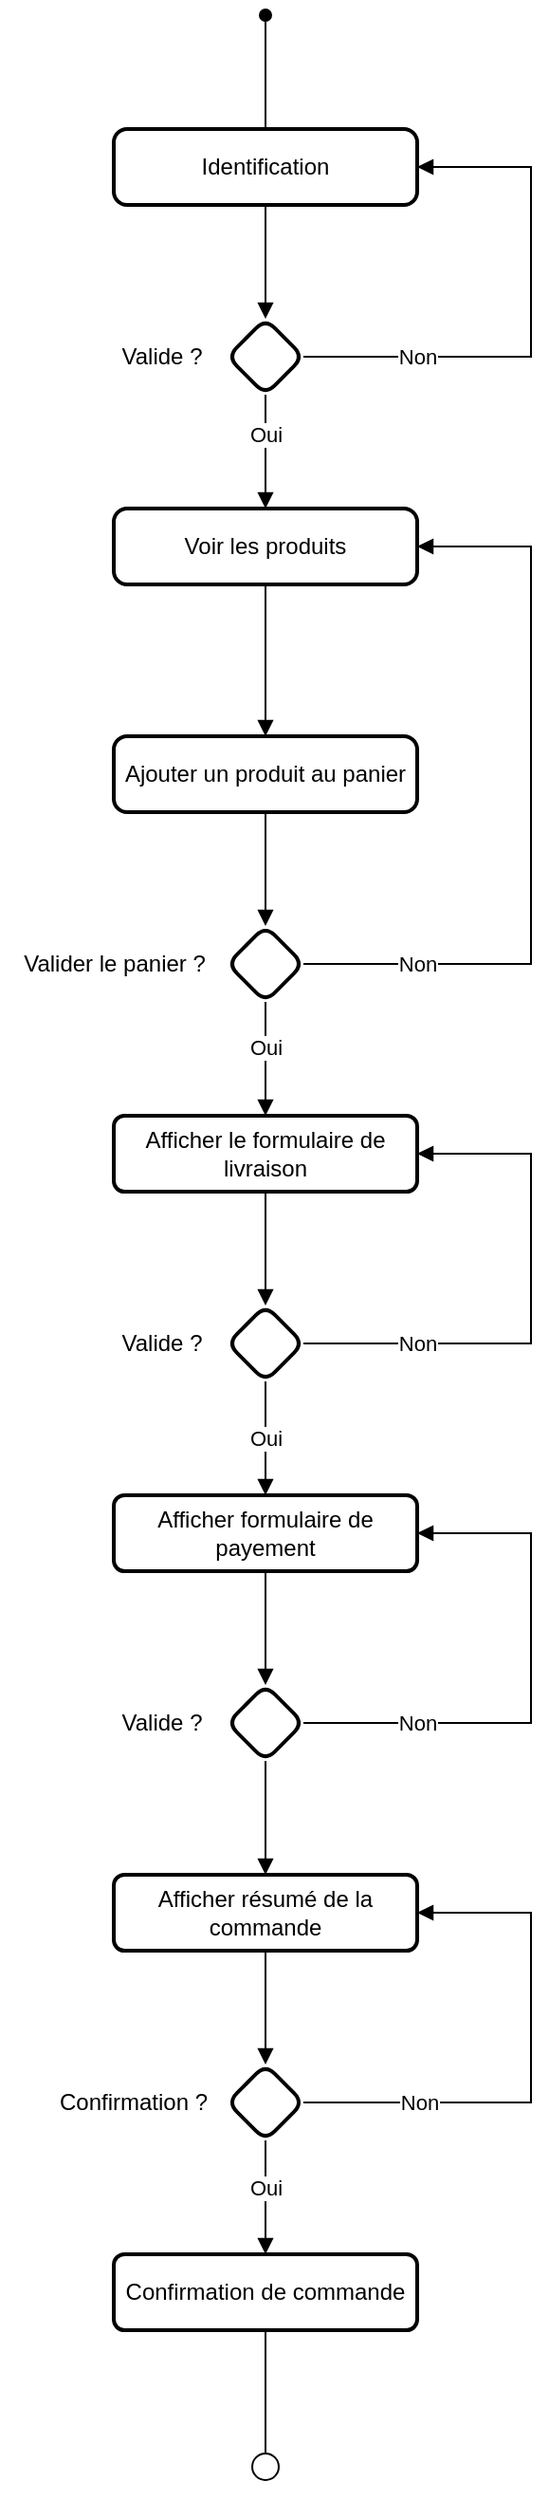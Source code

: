 <mxfile version="20.8.16" type="device"><diagram name="Page-1" id="jZmXws79eMk_lRXZXYyO"><mxGraphModel dx="1941" dy="1204" grid="1" gridSize="10" guides="1" tooltips="1" connect="1" arrows="1" fold="1" page="1" pageScale="1" pageWidth="850" pageHeight="1100" math="0" shadow="0"><root><mxCell id="0"/><mxCell id="1" parent="0"/><mxCell id="QCouXfPvmGPO9ySOjNiE-2" style="edgeStyle=orthogonalEdgeStyle;rounded=0;orthogonalLoop=1;jettySize=auto;html=1;endArrow=oval;endFill=1;" edge="1" parent="1" source="QCouXfPvmGPO9ySOjNiE-1"><mxGeometry relative="1" as="geometry"><mxPoint x="440" y="20" as="targetPoint"/></mxGeometry></mxCell><mxCell id="QCouXfPvmGPO9ySOjNiE-4" value="" style="edgeStyle=orthogonalEdgeStyle;rounded=0;orthogonalLoop=1;jettySize=auto;html=1;endArrow=block;endFill=1;" edge="1" parent="1" source="QCouXfPvmGPO9ySOjNiE-1" target="QCouXfPvmGPO9ySOjNiE-3"><mxGeometry relative="1" as="geometry"/></mxCell><mxCell id="QCouXfPvmGPO9ySOjNiE-1" value="Identification" style="rounded=1;whiteSpace=wrap;html=1;absoluteArcSize=1;arcSize=14;strokeWidth=2;" vertex="1" parent="1"><mxGeometry x="360" y="80" width="160" height="40" as="geometry"/></mxCell><mxCell id="QCouXfPvmGPO9ySOjNiE-5" style="edgeStyle=orthogonalEdgeStyle;rounded=0;orthogonalLoop=1;jettySize=auto;html=1;entryX=1;entryY=0.5;entryDx=0;entryDy=0;endArrow=block;endFill=1;" edge="1" parent="1" source="QCouXfPvmGPO9ySOjNiE-3" target="QCouXfPvmGPO9ySOjNiE-1"><mxGeometry relative="1" as="geometry"><Array as="points"><mxPoint x="580" y="200"/><mxPoint x="580" y="100"/></Array></mxGeometry></mxCell><mxCell id="QCouXfPvmGPO9ySOjNiE-12" value="Non" style="edgeLabel;html=1;align=center;verticalAlign=middle;resizable=0;points=[];" vertex="1" connectable="0" parent="QCouXfPvmGPO9ySOjNiE-5"><mxGeometry x="-0.656" relative="1" as="geometry"><mxPoint x="12" as="offset"/></mxGeometry></mxCell><mxCell id="QCouXfPvmGPO9ySOjNiE-7" style="edgeStyle=orthogonalEdgeStyle;rounded=0;orthogonalLoop=1;jettySize=auto;html=1;entryX=0.5;entryY=0;entryDx=0;entryDy=0;endArrow=block;endFill=1;" edge="1" parent="1" source="QCouXfPvmGPO9ySOjNiE-3" target="QCouXfPvmGPO9ySOjNiE-6"><mxGeometry relative="1" as="geometry"/></mxCell><mxCell id="QCouXfPvmGPO9ySOjNiE-11" value="Oui" style="edgeLabel;html=1;align=center;verticalAlign=middle;resizable=0;points=[];" vertex="1" connectable="0" parent="QCouXfPvmGPO9ySOjNiE-7"><mxGeometry x="-0.185" y="1" relative="1" as="geometry"><mxPoint x="-1" y="-4" as="offset"/></mxGeometry></mxCell><mxCell id="QCouXfPvmGPO9ySOjNiE-3" value="" style="rhombus;whiteSpace=wrap;html=1;rounded=1;arcSize=14;strokeWidth=2;" vertex="1" parent="1"><mxGeometry x="420" y="180" width="40" height="40" as="geometry"/></mxCell><mxCell id="QCouXfPvmGPO9ySOjNiE-21" value="" style="edgeStyle=orthogonalEdgeStyle;rounded=0;orthogonalLoop=1;jettySize=auto;html=1;endArrow=block;endFill=1;" edge="1" parent="1" source="QCouXfPvmGPO9ySOjNiE-6" target="QCouXfPvmGPO9ySOjNiE-20"><mxGeometry relative="1" as="geometry"/></mxCell><mxCell id="QCouXfPvmGPO9ySOjNiE-6" value="Voir les produits" style="rounded=1;whiteSpace=wrap;html=1;absoluteArcSize=1;arcSize=14;strokeWidth=2;" vertex="1" parent="1"><mxGeometry x="360" y="280" width="160" height="40" as="geometry"/></mxCell><mxCell id="QCouXfPvmGPO9ySOjNiE-9" value="Valide ?" style="text;html=1;align=center;verticalAlign=middle;resizable=0;points=[];autosize=1;strokeColor=none;fillColor=none;" vertex="1" parent="1"><mxGeometry x="350" y="185" width="70" height="30" as="geometry"/></mxCell><mxCell id="QCouXfPvmGPO9ySOjNiE-23" value="" style="edgeStyle=orthogonalEdgeStyle;rounded=0;orthogonalLoop=1;jettySize=auto;html=1;endArrow=block;endFill=1;" edge="1" parent="1" source="QCouXfPvmGPO9ySOjNiE-20" target="QCouXfPvmGPO9ySOjNiE-22"><mxGeometry relative="1" as="geometry"/></mxCell><mxCell id="QCouXfPvmGPO9ySOjNiE-20" value="Ajouter un produit au panier" style="rounded=1;whiteSpace=wrap;html=1;absoluteArcSize=1;arcSize=14;strokeWidth=2;" vertex="1" parent="1"><mxGeometry x="360" y="400" width="160" height="40" as="geometry"/></mxCell><mxCell id="QCouXfPvmGPO9ySOjNiE-24" style="edgeStyle=orthogonalEdgeStyle;rounded=0;orthogonalLoop=1;jettySize=auto;html=1;exitX=1;exitY=0.5;exitDx=0;exitDy=0;entryX=1;entryY=0.5;entryDx=0;entryDy=0;endArrow=block;endFill=1;" edge="1" parent="1" source="QCouXfPvmGPO9ySOjNiE-22" target="QCouXfPvmGPO9ySOjNiE-6"><mxGeometry relative="1" as="geometry"><Array as="points"><mxPoint x="580" y="520"/><mxPoint x="580" y="300"/></Array></mxGeometry></mxCell><mxCell id="QCouXfPvmGPO9ySOjNiE-26" value="Non" style="edgeLabel;html=1;align=center;verticalAlign=middle;resizable=0;points=[];" vertex="1" connectable="0" parent="QCouXfPvmGPO9ySOjNiE-24"><mxGeometry x="-0.744" y="-2" relative="1" as="geometry"><mxPoint x="9" y="-2" as="offset"/></mxGeometry></mxCell><mxCell id="QCouXfPvmGPO9ySOjNiE-28" value="" style="edgeStyle=orthogonalEdgeStyle;rounded=0;orthogonalLoop=1;jettySize=auto;html=1;endArrow=block;endFill=1;" edge="1" parent="1" source="QCouXfPvmGPO9ySOjNiE-22" target="QCouXfPvmGPO9ySOjNiE-27"><mxGeometry relative="1" as="geometry"/></mxCell><mxCell id="QCouXfPvmGPO9ySOjNiE-29" value="Oui" style="edgeLabel;html=1;align=center;verticalAlign=middle;resizable=0;points=[];" vertex="1" connectable="0" parent="QCouXfPvmGPO9ySOjNiE-28"><mxGeometry x="-0.235" y="1" relative="1" as="geometry"><mxPoint x="-1" y="1" as="offset"/></mxGeometry></mxCell><mxCell id="QCouXfPvmGPO9ySOjNiE-22" value="" style="rhombus;whiteSpace=wrap;html=1;rounded=1;arcSize=14;strokeWidth=2;" vertex="1" parent="1"><mxGeometry x="420" y="500" width="40" height="40" as="geometry"/></mxCell><mxCell id="QCouXfPvmGPO9ySOjNiE-25" value="Valider le panier ?" style="text;html=1;align=center;verticalAlign=middle;resizable=0;points=[];autosize=1;strokeColor=none;fillColor=none;" vertex="1" parent="1"><mxGeometry x="300" y="505" width="120" height="30" as="geometry"/></mxCell><mxCell id="QCouXfPvmGPO9ySOjNiE-60" style="edgeStyle=orthogonalEdgeStyle;rounded=0;orthogonalLoop=1;jettySize=auto;html=1;entryX=0.5;entryY=0;entryDx=0;entryDy=0;endArrow=block;endFill=1;" edge="1" parent="1" source="QCouXfPvmGPO9ySOjNiE-27" target="QCouXfPvmGPO9ySOjNiE-30"><mxGeometry relative="1" as="geometry"/></mxCell><mxCell id="QCouXfPvmGPO9ySOjNiE-27" value="Afficher le formulaire de livraison" style="whiteSpace=wrap;html=1;rounded=1;arcSize=14;strokeWidth=2;" vertex="1" parent="1"><mxGeometry x="360" y="600" width="160" height="40" as="geometry"/></mxCell><mxCell id="QCouXfPvmGPO9ySOjNiE-61" style="edgeStyle=orthogonalEdgeStyle;rounded=0;orthogonalLoop=1;jettySize=auto;html=1;exitX=0.5;exitY=1;exitDx=0;exitDy=0;entryX=0.5;entryY=0;entryDx=0;entryDy=0;endArrow=block;endFill=1;" edge="1" parent="1" source="QCouXfPvmGPO9ySOjNiE-30" target="QCouXfPvmGPO9ySOjNiE-38"><mxGeometry relative="1" as="geometry"/></mxCell><mxCell id="QCouXfPvmGPO9ySOjNiE-63" value="Oui" style="edgeLabel;html=1;align=center;verticalAlign=middle;resizable=0;points=[];" vertex="1" connectable="0" parent="QCouXfPvmGPO9ySOjNiE-61"><mxGeometry x="-0.263" y="1" relative="1" as="geometry"><mxPoint x="-1" y="8" as="offset"/></mxGeometry></mxCell><mxCell id="QCouXfPvmGPO9ySOjNiE-62" style="edgeStyle=orthogonalEdgeStyle;rounded=0;orthogonalLoop=1;jettySize=auto;html=1;exitX=1;exitY=0.5;exitDx=0;exitDy=0;entryX=1;entryY=0.5;entryDx=0;entryDy=0;endArrow=block;endFill=1;" edge="1" parent="1" source="QCouXfPvmGPO9ySOjNiE-30" target="QCouXfPvmGPO9ySOjNiE-27"><mxGeometry relative="1" as="geometry"><Array as="points"><mxPoint x="580" y="720"/><mxPoint x="580" y="620"/></Array></mxGeometry></mxCell><mxCell id="QCouXfPvmGPO9ySOjNiE-64" value="Non" style="edgeLabel;html=1;align=center;verticalAlign=middle;resizable=0;points=[];" vertex="1" connectable="0" parent="QCouXfPvmGPO9ySOjNiE-62"><mxGeometry x="-0.494" y="1" relative="1" as="geometry"><mxPoint x="-11" y="1" as="offset"/></mxGeometry></mxCell><mxCell id="QCouXfPvmGPO9ySOjNiE-30" value="" style="rhombus;whiteSpace=wrap;html=1;rounded=1;arcSize=14;strokeWidth=2;" vertex="1" parent="1"><mxGeometry x="420" y="700" width="40" height="40" as="geometry"/></mxCell><mxCell id="QCouXfPvmGPO9ySOjNiE-34" value="Valide ?" style="text;html=1;align=center;verticalAlign=middle;resizable=0;points=[];autosize=1;strokeColor=none;fillColor=none;" vertex="1" parent="1"><mxGeometry x="350" y="705" width="70" height="30" as="geometry"/></mxCell><mxCell id="QCouXfPvmGPO9ySOjNiE-41" value="" style="edgeStyle=orthogonalEdgeStyle;rounded=0;orthogonalLoop=1;jettySize=auto;html=1;endArrow=block;endFill=1;" edge="1" parent="1" source="QCouXfPvmGPO9ySOjNiE-38" target="QCouXfPvmGPO9ySOjNiE-40"><mxGeometry relative="1" as="geometry"/></mxCell><mxCell id="QCouXfPvmGPO9ySOjNiE-38" value="Afficher formulaire de payement" style="whiteSpace=wrap;html=1;rounded=1;arcSize=14;strokeWidth=2;" vertex="1" parent="1"><mxGeometry x="360" y="800" width="160" height="40" as="geometry"/></mxCell><mxCell id="QCouXfPvmGPO9ySOjNiE-42" style="edgeStyle=orthogonalEdgeStyle;rounded=0;orthogonalLoop=1;jettySize=auto;html=1;endArrow=block;endFill=1;entryX=1;entryY=0.5;entryDx=0;entryDy=0;" edge="1" parent="1" source="QCouXfPvmGPO9ySOjNiE-40" target="QCouXfPvmGPO9ySOjNiE-38"><mxGeometry relative="1" as="geometry"><mxPoint x="520" y="840" as="targetPoint"/><Array as="points"><mxPoint x="580" y="920"/><mxPoint x="580" y="820"/></Array></mxGeometry></mxCell><mxCell id="QCouXfPvmGPO9ySOjNiE-44" value="Non" style="edgeLabel;html=1;align=center;verticalAlign=middle;resizable=0;points=[];" vertex="1" connectable="0" parent="QCouXfPvmGPO9ySOjNiE-42"><mxGeometry x="-0.486" y="-2" relative="1" as="geometry"><mxPoint x="-12" y="-2" as="offset"/></mxGeometry></mxCell><mxCell id="QCouXfPvmGPO9ySOjNiE-46" value="" style="edgeStyle=orthogonalEdgeStyle;rounded=0;orthogonalLoop=1;jettySize=auto;html=1;endArrow=block;endFill=1;" edge="1" parent="1" source="QCouXfPvmGPO9ySOjNiE-40" target="QCouXfPvmGPO9ySOjNiE-45"><mxGeometry relative="1" as="geometry"/></mxCell><mxCell id="QCouXfPvmGPO9ySOjNiE-40" value="" style="rhombus;whiteSpace=wrap;html=1;rounded=1;arcSize=14;strokeWidth=2;" vertex="1" parent="1"><mxGeometry x="420" y="900" width="40" height="40" as="geometry"/></mxCell><mxCell id="QCouXfPvmGPO9ySOjNiE-43" value="Valide ?" style="text;html=1;align=center;verticalAlign=middle;resizable=0;points=[];autosize=1;strokeColor=none;fillColor=none;" vertex="1" parent="1"><mxGeometry x="350" y="905" width="70" height="30" as="geometry"/></mxCell><mxCell id="QCouXfPvmGPO9ySOjNiE-51" value="" style="edgeStyle=orthogonalEdgeStyle;rounded=0;orthogonalLoop=1;jettySize=auto;html=1;endArrow=block;endFill=1;" edge="1" parent="1" source="QCouXfPvmGPO9ySOjNiE-45" target="QCouXfPvmGPO9ySOjNiE-50"><mxGeometry relative="1" as="geometry"/></mxCell><mxCell id="QCouXfPvmGPO9ySOjNiE-45" value="Afficher résumé de la commande" style="whiteSpace=wrap;html=1;rounded=1;arcSize=14;strokeWidth=2;" vertex="1" parent="1"><mxGeometry x="360" y="1000" width="160" height="40" as="geometry"/></mxCell><mxCell id="QCouXfPvmGPO9ySOjNiE-56" value="" style="edgeStyle=orthogonalEdgeStyle;rounded=0;orthogonalLoop=1;jettySize=auto;html=1;endArrow=block;endFill=1;" edge="1" parent="1" source="QCouXfPvmGPO9ySOjNiE-50" target="QCouXfPvmGPO9ySOjNiE-55"><mxGeometry relative="1" as="geometry"/></mxCell><mxCell id="QCouXfPvmGPO9ySOjNiE-57" value="Oui" style="edgeLabel;html=1;align=center;verticalAlign=middle;resizable=0;points=[];" vertex="1" connectable="0" parent="QCouXfPvmGPO9ySOjNiE-56"><mxGeometry x="-0.167" relative="1" as="geometry"><mxPoint as="offset"/></mxGeometry></mxCell><mxCell id="QCouXfPvmGPO9ySOjNiE-58" style="edgeStyle=orthogonalEdgeStyle;rounded=0;orthogonalLoop=1;jettySize=auto;html=1;entryX=1;entryY=0.5;entryDx=0;entryDy=0;endArrow=block;endFill=1;" edge="1" parent="1" source="QCouXfPvmGPO9ySOjNiE-50" target="QCouXfPvmGPO9ySOjNiE-45"><mxGeometry relative="1" as="geometry"><Array as="points"><mxPoint x="580" y="1120"/><mxPoint x="580" y="1020"/></Array></mxGeometry></mxCell><mxCell id="QCouXfPvmGPO9ySOjNiE-59" value="Non" style="edgeLabel;html=1;align=center;verticalAlign=middle;resizable=0;points=[];" vertex="1" connectable="0" parent="QCouXfPvmGPO9ySOjNiE-58"><mxGeometry x="-0.64" y="-2" relative="1" as="geometry"><mxPoint x="10" y="-2" as="offset"/></mxGeometry></mxCell><mxCell id="QCouXfPvmGPO9ySOjNiE-50" value="" style="rhombus;whiteSpace=wrap;html=1;rounded=1;arcSize=14;strokeWidth=2;" vertex="1" parent="1"><mxGeometry x="420" y="1100" width="40" height="40" as="geometry"/></mxCell><mxCell id="QCouXfPvmGPO9ySOjNiE-52" value="Confirmation ?" style="text;html=1;align=center;verticalAlign=middle;resizable=0;points=[];autosize=1;strokeColor=none;fillColor=none;" vertex="1" parent="1"><mxGeometry x="320" y="1105" width="100" height="30" as="geometry"/></mxCell><mxCell id="QCouXfPvmGPO9ySOjNiE-65" style="edgeStyle=orthogonalEdgeStyle;rounded=0;orthogonalLoop=1;jettySize=auto;html=1;endArrow=circle;endFill=0;" edge="1" parent="1" source="QCouXfPvmGPO9ySOjNiE-55"><mxGeometry relative="1" as="geometry"><mxPoint x="440" y="1320" as="targetPoint"/></mxGeometry></mxCell><mxCell id="QCouXfPvmGPO9ySOjNiE-55" value="Confirmation de commande" style="whiteSpace=wrap;html=1;rounded=1;arcSize=14;strokeWidth=2;" vertex="1" parent="1"><mxGeometry x="360" y="1200" width="160" height="40" as="geometry"/></mxCell></root></mxGraphModel></diagram></mxfile>